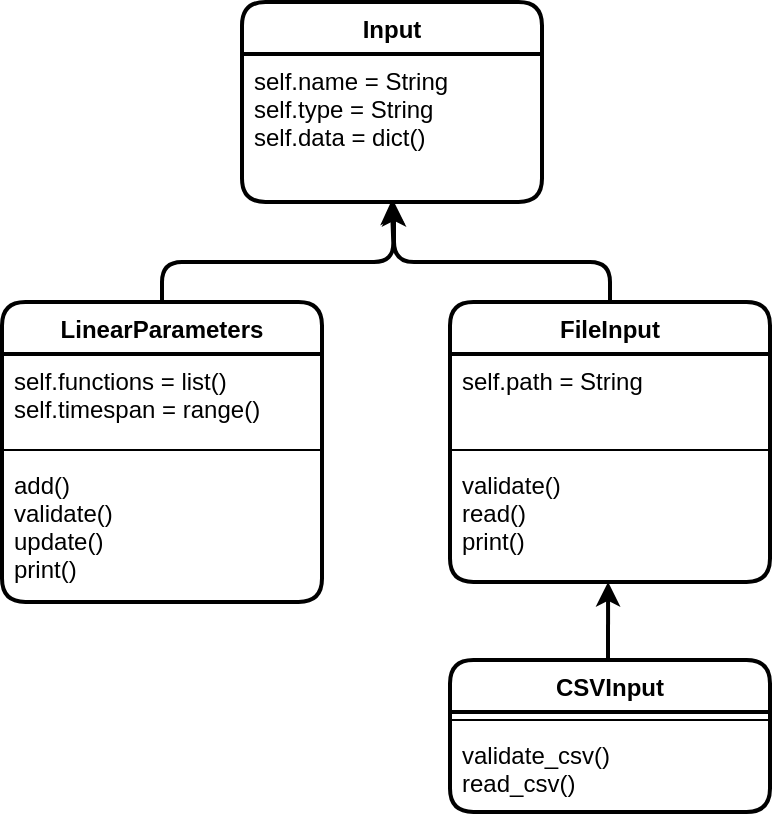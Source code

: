 <mxfile version="13.3.6" type="google"><diagram id="eUVnNU3cjRhCEG9pFrPD" name="Page-1"><mxGraphModel dx="1185" dy="635" grid="1" gridSize="10" guides="1" tooltips="1" connect="1" arrows="1" fold="1" page="1" pageScale="1" pageWidth="827" pageHeight="1169" math="0" shadow="0"><root><mxCell id="0"/><mxCell id="1" parent="0"/><mxCell id="l1yO_38nsiTTlw8b8Pur-1" value="" style="endArrow=classic;html=1;strokeWidth=2;exitX=0.5;exitY=0;exitDx=0;exitDy=0;" edge="1" parent="1" source="l1yO_38nsiTTlw8b8Pur-8"><mxGeometry width="50" height="50" relative="1" as="geometry"><mxPoint x="426" y="220" as="sourcePoint"/><mxPoint x="426" y="170" as="targetPoint"/><Array as="points"><mxPoint x="534" y="200"/><mxPoint x="426" y="200"/></Array></mxGeometry></mxCell><mxCell id="l1yO_38nsiTTlw8b8Pur-12" value="" style="endArrow=classic;html=1;strokeWidth=2;entryX=0.494;entryY=1.019;entryDx=0;entryDy=0;entryPerimeter=0;" edge="1" parent="1"><mxGeometry width="50" height="50" relative="1" as="geometry"><mxPoint x="533" y="398.01" as="sourcePoint"/><mxPoint x="533.04" y="359.998" as="targetPoint"/></mxGeometry></mxCell><mxCell id="l1yO_38nsiTTlw8b8Pur-8" value="FileInput" style="swimlane;fontStyle=1;align=center;verticalAlign=top;childLayout=stackLayout;horizontal=1;startSize=26;horizontalStack=0;resizeParent=1;resizeParentMax=0;resizeLast=0;collapsible=1;marginBottom=0;rounded=1;strokeWidth=2;" vertex="1" parent="1"><mxGeometry x="454" y="220" width="160" height="140" as="geometry"/></mxCell><mxCell id="l1yO_38nsiTTlw8b8Pur-9" value="self.path = String&#10;&#10;" style="text;strokeColor=none;fillColor=none;align=left;verticalAlign=top;spacingLeft=4;spacingRight=4;overflow=hidden;rotatable=0;points=[[0,0.5],[1,0.5]];portConstraint=eastwest;strokeWidth=1;" vertex="1" parent="l1yO_38nsiTTlw8b8Pur-8"><mxGeometry y="26" width="160" height="44" as="geometry"/></mxCell><mxCell id="l1yO_38nsiTTlw8b8Pur-10" value="" style="line;strokeWidth=1;fillColor=none;align=left;verticalAlign=middle;spacingTop=-1;spacingLeft=3;spacingRight=3;rotatable=0;labelPosition=right;points=[];portConstraint=eastwest;" vertex="1" parent="l1yO_38nsiTTlw8b8Pur-8"><mxGeometry y="70" width="160" height="8" as="geometry"/></mxCell><mxCell id="l1yO_38nsiTTlw8b8Pur-11" value="validate()&#10;read()&#10;print()" style="text;strokeColor=none;fillColor=none;align=left;verticalAlign=top;spacingLeft=4;spacingRight=4;overflow=hidden;rotatable=0;points=[[0,0.5],[1,0.5]];portConstraint=eastwest;strokeWidth=1;" vertex="1" parent="l1yO_38nsiTTlw8b8Pur-8"><mxGeometry y="78" width="160" height="62" as="geometry"/></mxCell><mxCell id="l1yO_38nsiTTlw8b8Pur-19" value="LinearParameters" style="swimlane;fontStyle=1;align=center;verticalAlign=top;childLayout=stackLayout;horizontal=1;startSize=26;horizontalStack=0;resizeParent=1;resizeParentMax=0;resizeLast=0;collapsible=1;marginBottom=0;rounded=1;strokeWidth=2;" vertex="1" parent="1"><mxGeometry x="230" y="220" width="160" height="150" as="geometry"/></mxCell><mxCell id="l1yO_38nsiTTlw8b8Pur-20" value="self.functions = list()&#10;self.timespan = range()" style="text;strokeColor=none;fillColor=none;align=left;verticalAlign=top;spacingLeft=4;spacingRight=4;overflow=hidden;rotatable=0;points=[[0,0.5],[1,0.5]];portConstraint=eastwest;strokeWidth=1;" vertex="1" parent="l1yO_38nsiTTlw8b8Pur-19"><mxGeometry y="26" width="160" height="44" as="geometry"/></mxCell><mxCell id="l1yO_38nsiTTlw8b8Pur-21" value="" style="line;strokeWidth=1;fillColor=none;align=left;verticalAlign=middle;spacingTop=-1;spacingLeft=3;spacingRight=3;rotatable=0;labelPosition=right;points=[];portConstraint=eastwest;" vertex="1" parent="l1yO_38nsiTTlw8b8Pur-19"><mxGeometry y="70" width="160" height="8" as="geometry"/></mxCell><mxCell id="l1yO_38nsiTTlw8b8Pur-22" value="add()&#10;validate()&#10;update()&#10;print()" style="text;strokeColor=none;fillColor=none;align=left;verticalAlign=top;spacingLeft=4;spacingRight=4;overflow=hidden;rotatable=0;points=[[0,0.5],[1,0.5]];portConstraint=eastwest;strokeWidth=1;" vertex="1" parent="l1yO_38nsiTTlw8b8Pur-19"><mxGeometry y="78" width="160" height="72" as="geometry"/></mxCell><mxCell id="l1yO_38nsiTTlw8b8Pur-27" value="" style="endArrow=classic;html=1;strokeWidth=2;exitX=0.5;exitY=0;exitDx=0;exitDy=0;entryX=0.499;entryY=0.988;entryDx=0;entryDy=0;entryPerimeter=0;" edge="1" parent="1" source="l1yO_38nsiTTlw8b8Pur-19" target="l1yO_38nsiTTlw8b8Pur-3"><mxGeometry width="50" height="50" relative="1" as="geometry"><mxPoint x="498.0" y="220" as="sourcePoint"/><mxPoint x="390" y="170" as="targetPoint"/><Array as="points"><mxPoint x="310" y="200"/><mxPoint x="426" y="200"/></Array></mxGeometry></mxCell><mxCell id="l1yO_38nsiTTlw8b8Pur-2" value="Input" style="swimlane;fontStyle=1;align=center;verticalAlign=top;childLayout=stackLayout;horizontal=1;startSize=26;horizontalStack=0;resizeParent=1;resizeParentMax=0;resizeLast=0;collapsible=1;marginBottom=0;strokeWidth=2;rounded=1;" vertex="1" parent="1"><mxGeometry x="350" y="70" width="150" height="100" as="geometry"/></mxCell><mxCell id="l1yO_38nsiTTlw8b8Pur-3" value="self.name = String&#10;self.type = String&#10;self.data = dict()" style="text;strokeColor=none;fillColor=none;align=left;verticalAlign=top;spacingLeft=4;spacingRight=4;overflow=hidden;rotatable=0;points=[[0,0.5],[1,0.5]];portConstraint=eastwest;rounded=0;" vertex="1" parent="l1yO_38nsiTTlw8b8Pur-2"><mxGeometry y="26" width="150" height="74" as="geometry"/></mxCell><mxCell id="l1yO_38nsiTTlw8b8Pur-4" value="" style="line;strokeWidth=1;fillColor=none;align=left;verticalAlign=middle;spacingTop=-1;spacingLeft=3;spacingRight=3;rotatable=0;labelPosition=right;points=[];portConstraint=eastwest;" vertex="1" parent="l1yO_38nsiTTlw8b8Pur-2"><mxGeometry y="100" width="150" as="geometry"/></mxCell><mxCell id="l1yO_38nsiTTlw8b8Pur-13" value="CSVInput" style="swimlane;fontStyle=1;align=center;verticalAlign=top;childLayout=stackLayout;horizontal=1;startSize=26;horizontalStack=0;resizeParent=1;resizeParentMax=0;resizeLast=0;collapsible=1;marginBottom=0;rounded=1;strokeWidth=2;" vertex="1" parent="1"><mxGeometry x="454" y="399.01" width="160" height="76" as="geometry"/></mxCell><mxCell id="l1yO_38nsiTTlw8b8Pur-15" value="" style="line;strokeWidth=1;fillColor=none;align=left;verticalAlign=middle;spacingTop=-1;spacingLeft=3;spacingRight=3;rotatable=0;labelPosition=right;points=[];portConstraint=eastwest;" vertex="1" parent="l1yO_38nsiTTlw8b8Pur-13"><mxGeometry y="26" width="160" height="8" as="geometry"/></mxCell><mxCell id="l1yO_38nsiTTlw8b8Pur-16" value="validate_csv()&#10;read_csv()" style="text;strokeColor=none;fillColor=none;align=left;verticalAlign=top;spacingLeft=4;spacingRight=4;overflow=hidden;rotatable=0;points=[[0,0.5],[1,0.5]];portConstraint=eastwest;strokeWidth=1;" vertex="1" parent="l1yO_38nsiTTlw8b8Pur-13"><mxGeometry y="34" width="160" height="42" as="geometry"/></mxCell></root></mxGraphModel></diagram></mxfile>
